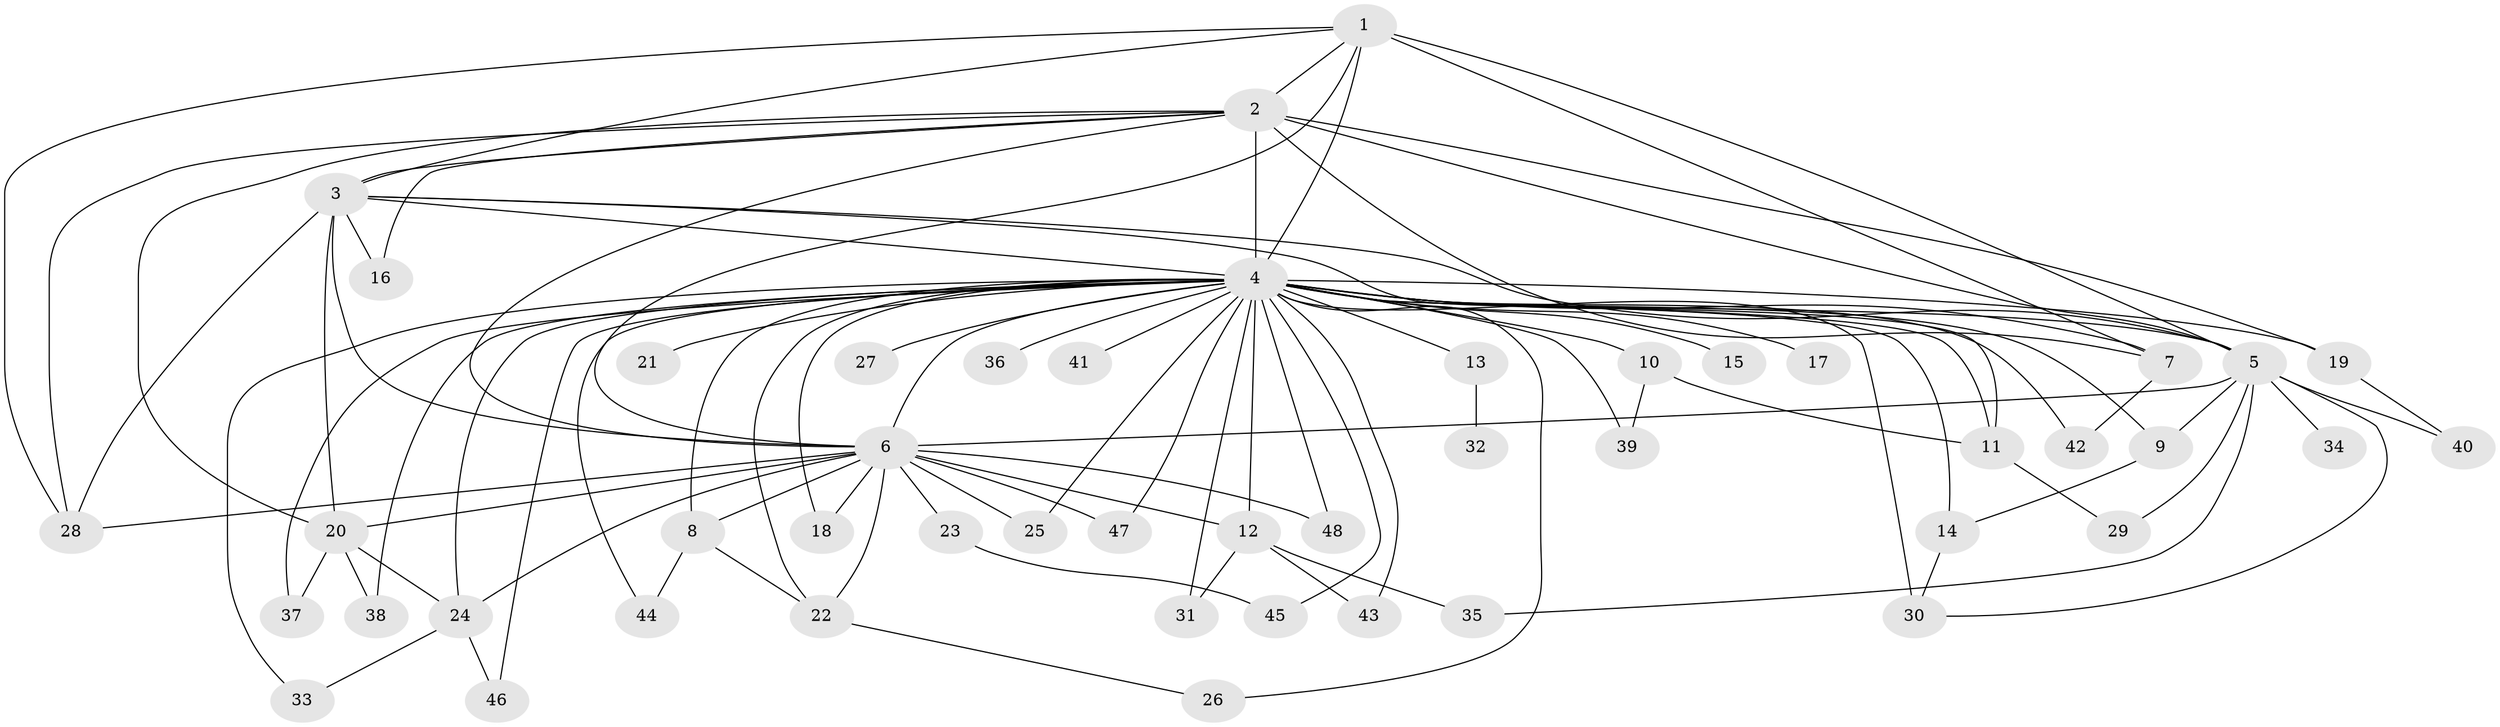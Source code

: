 // original degree distribution, {13: 0.021052631578947368, 14: 0.010526315789473684, 24: 0.010526315789473684, 26: 0.010526315789473684, 18: 0.010526315789473684, 15: 0.010526315789473684, 25: 0.010526315789473684, 21: 0.010526315789473684, 27: 0.010526315789473684, 3: 0.2, 6: 0.042105263157894736, 4: 0.07368421052631578, 5: 0.05263157894736842, 2: 0.5263157894736842}
// Generated by graph-tools (version 1.1) at 2025/49/03/04/25 22:49:27]
// undirected, 48 vertices, 96 edges
graph export_dot {
  node [color=gray90,style=filled];
  1;
  2;
  3;
  4;
  5;
  6;
  7;
  8;
  9;
  10;
  11;
  12;
  13;
  14;
  15;
  16;
  17;
  18;
  19;
  20;
  21;
  22;
  23;
  24;
  25;
  26;
  27;
  28;
  29;
  30;
  31;
  32;
  33;
  34;
  35;
  36;
  37;
  38;
  39;
  40;
  41;
  42;
  43;
  44;
  45;
  46;
  47;
  48;
  1 -- 2 [weight=2.0];
  1 -- 3 [weight=1.0];
  1 -- 4 [weight=6.0];
  1 -- 5 [weight=4.0];
  1 -- 6 [weight=1.0];
  1 -- 7 [weight=1.0];
  1 -- 28 [weight=1.0];
  2 -- 3 [weight=2.0];
  2 -- 4 [weight=19.0];
  2 -- 5 [weight=2.0];
  2 -- 6 [weight=3.0];
  2 -- 7 [weight=1.0];
  2 -- 16 [weight=2.0];
  2 -- 19 [weight=1.0];
  2 -- 20 [weight=1.0];
  2 -- 28 [weight=1.0];
  3 -- 4 [weight=4.0];
  3 -- 5 [weight=2.0];
  3 -- 6 [weight=2.0];
  3 -- 11 [weight=1.0];
  3 -- 16 [weight=1.0];
  3 -- 20 [weight=1.0];
  3 -- 28 [weight=1.0];
  4 -- 5 [weight=7.0];
  4 -- 6 [weight=6.0];
  4 -- 7 [weight=1.0];
  4 -- 8 [weight=6.0];
  4 -- 9 [weight=4.0];
  4 -- 10 [weight=4.0];
  4 -- 11 [weight=2.0];
  4 -- 12 [weight=1.0];
  4 -- 13 [weight=2.0];
  4 -- 14 [weight=1.0];
  4 -- 15 [weight=3.0];
  4 -- 17 [weight=2.0];
  4 -- 18 [weight=1.0];
  4 -- 19 [weight=2.0];
  4 -- 21 [weight=2.0];
  4 -- 22 [weight=1.0];
  4 -- 24 [weight=1.0];
  4 -- 25 [weight=1.0];
  4 -- 26 [weight=1.0];
  4 -- 27 [weight=2.0];
  4 -- 30 [weight=2.0];
  4 -- 31 [weight=1.0];
  4 -- 33 [weight=1.0];
  4 -- 36 [weight=2.0];
  4 -- 37 [weight=1.0];
  4 -- 38 [weight=1.0];
  4 -- 39 [weight=1.0];
  4 -- 41 [weight=1.0];
  4 -- 42 [weight=1.0];
  4 -- 43 [weight=1.0];
  4 -- 44 [weight=1.0];
  4 -- 45 [weight=1.0];
  4 -- 46 [weight=1.0];
  4 -- 47 [weight=1.0];
  4 -- 48 [weight=1.0];
  5 -- 6 [weight=1.0];
  5 -- 9 [weight=1.0];
  5 -- 29 [weight=1.0];
  5 -- 30 [weight=1.0];
  5 -- 34 [weight=2.0];
  5 -- 35 [weight=1.0];
  5 -- 40 [weight=1.0];
  6 -- 8 [weight=1.0];
  6 -- 12 [weight=1.0];
  6 -- 18 [weight=1.0];
  6 -- 20 [weight=2.0];
  6 -- 22 [weight=1.0];
  6 -- 23 [weight=1.0];
  6 -- 24 [weight=1.0];
  6 -- 25 [weight=1.0];
  6 -- 28 [weight=1.0];
  6 -- 47 [weight=1.0];
  6 -- 48 [weight=1.0];
  7 -- 42 [weight=1.0];
  8 -- 22 [weight=1.0];
  8 -- 44 [weight=1.0];
  9 -- 14 [weight=1.0];
  10 -- 11 [weight=1.0];
  10 -- 39 [weight=1.0];
  11 -- 29 [weight=1.0];
  12 -- 31 [weight=1.0];
  12 -- 35 [weight=1.0];
  12 -- 43 [weight=1.0];
  13 -- 32 [weight=1.0];
  14 -- 30 [weight=1.0];
  19 -- 40 [weight=1.0];
  20 -- 24 [weight=1.0];
  20 -- 37 [weight=1.0];
  20 -- 38 [weight=1.0];
  22 -- 26 [weight=1.0];
  23 -- 45 [weight=1.0];
  24 -- 33 [weight=1.0];
  24 -- 46 [weight=1.0];
}
